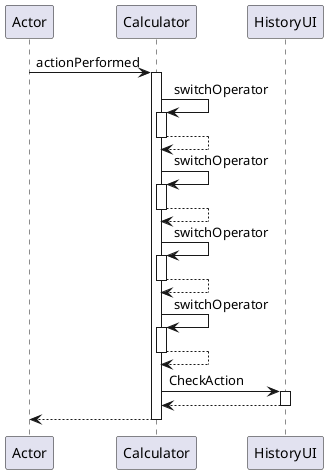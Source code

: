 @startuml
participant Actor
Actor -> Calculator : actionPerformed
activate Calculator
Calculator -> Calculator : switchOperator
activate Calculator
Calculator --> Calculator
deactivate Calculator
Calculator -> Calculator : switchOperator
activate Calculator
Calculator --> Calculator
deactivate Calculator
Calculator -> Calculator : switchOperator
activate Calculator
Calculator --> Calculator
deactivate Calculator
Calculator -> Calculator : switchOperator
activate Calculator
Calculator --> Calculator
deactivate Calculator
Calculator -> HistoryUI : CheckAction
activate HistoryUI
HistoryUI --> Calculator
deactivate HistoryUI
return
@enduml